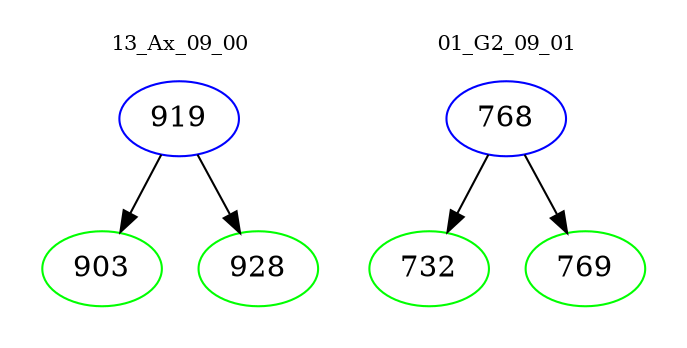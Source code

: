 digraph{
subgraph cluster_0 {
color = white
label = "13_Ax_09_00";
fontsize=10;
T0_919 [label="919", color="blue"]
T0_919 -> T0_903 [color="black"]
T0_903 [label="903", color="green"]
T0_919 -> T0_928 [color="black"]
T0_928 [label="928", color="green"]
}
subgraph cluster_1 {
color = white
label = "01_G2_09_01";
fontsize=10;
T1_768 [label="768", color="blue"]
T1_768 -> T1_732 [color="black"]
T1_732 [label="732", color="green"]
T1_768 -> T1_769 [color="black"]
T1_769 [label="769", color="green"]
}
}
